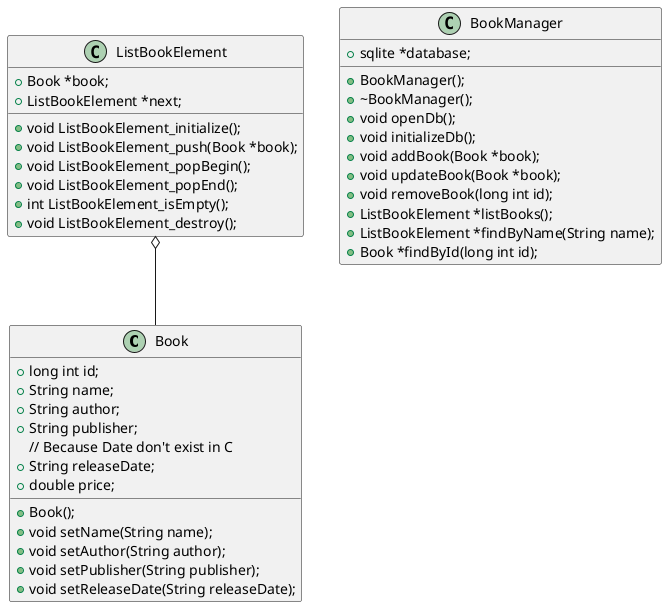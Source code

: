 @startuml BookClasses
class Book {
    +long int id;
    +String name;
    +String author;
    +String publisher;
    // Because Date don't exist in C
    +String releaseDate;
    +double price;

    +Book();
    +void setName(String name);
    +void setAuthor(String author);
    +void setPublisher(String publisher);
    +void setReleaseDate(String releaseDate);
}

class BookManager {
    +sqlite *database;

    +BookManager();
    +~BookManager();
    +void openDb();
    +void initializeDb();
    +void addBook(Book *book);
    +void updateBook(Book *book);
    +void removeBook(long int id);
    +ListBookElement *listBooks();
    +ListBookElement *findByName(String name);
    +Book *findById(long int id);
}

class ListBookElement {
    +Book *book;
    +ListBookElement *next;

    +void ListBookElement_initialize();
    +void ListBookElement_push(Book *book);
    +void ListBookElement_popBegin();
    +void ListBookElement_popEnd();
    +int ListBookElement_isEmpty();
    +void ListBookElement_destroy();
}

ListBookElement o-- Book